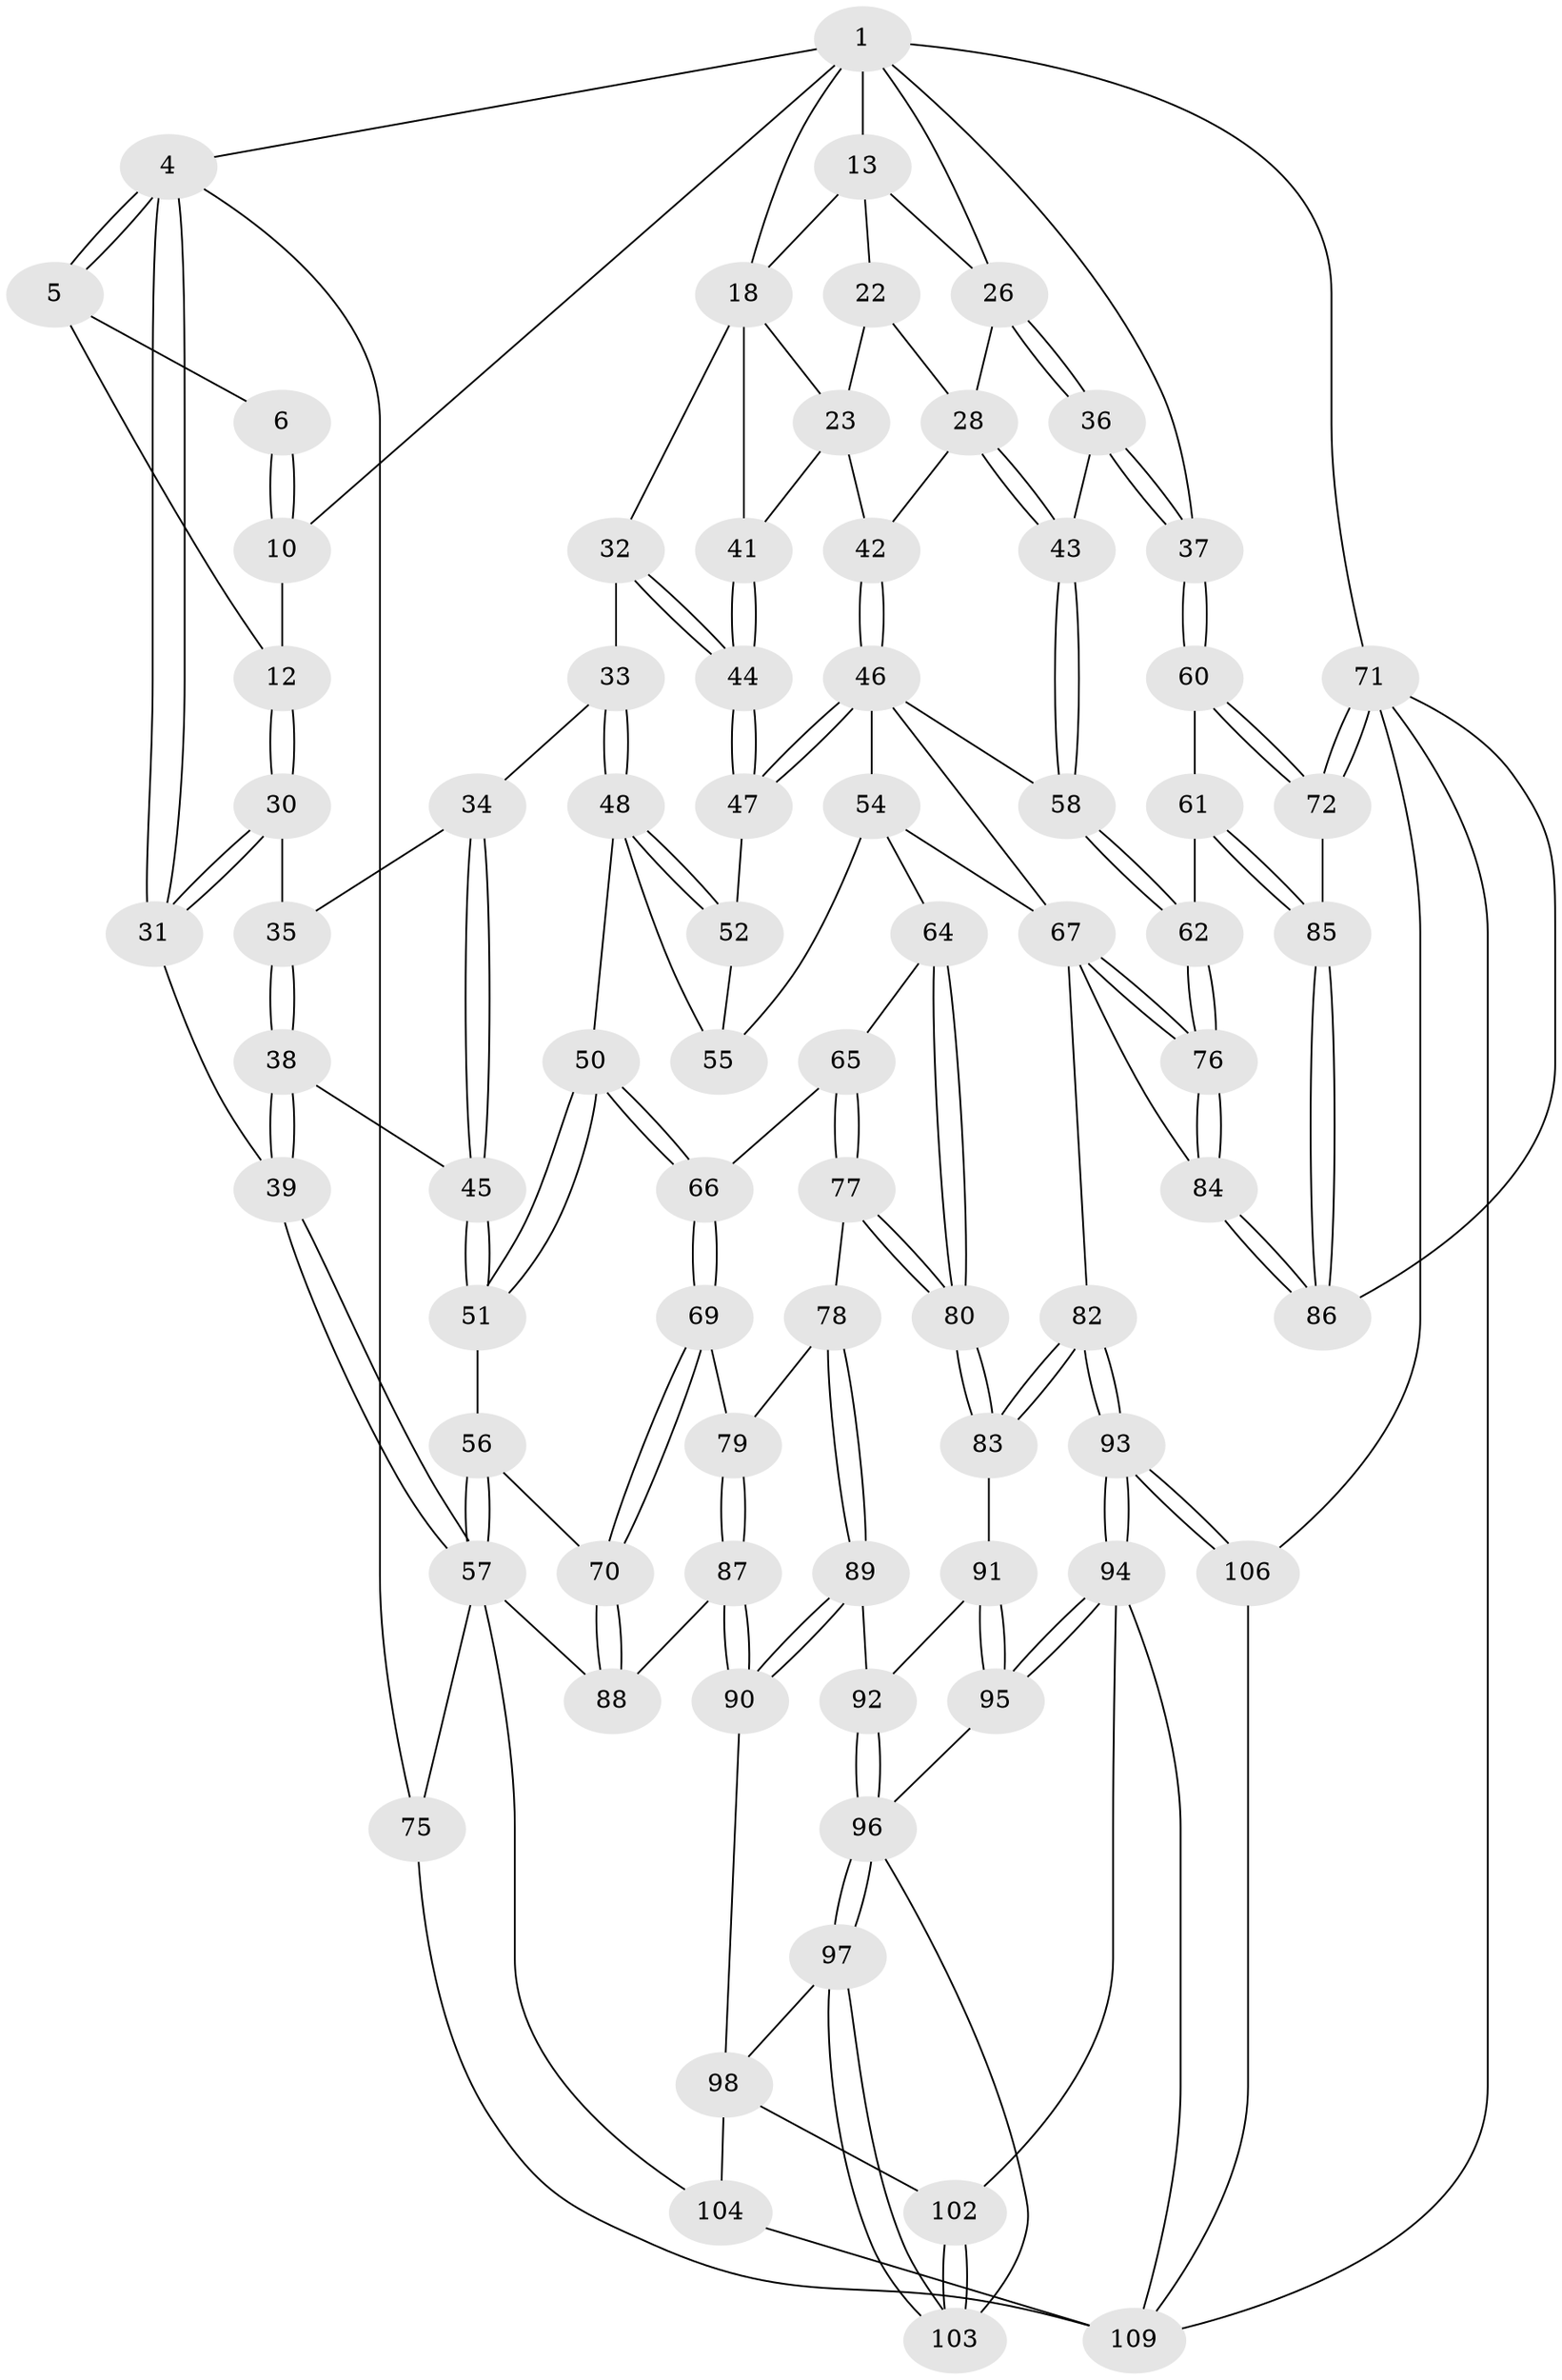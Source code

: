 // original degree distribution, {3: 0.018018018018018018, 5: 0.5585585585585585, 6: 0.1981981981981982, 4: 0.22522522522522523}
// Generated by graph-tools (version 1.1) at 2025/21/03/04/25 18:21:09]
// undirected, 77 vertices, 183 edges
graph export_dot {
graph [start="1"]
  node [color=gray90,style=filled];
  1 [pos="+0.38037593478662524+0",super="+7+2"];
  4 [pos="+0+0"];
  5 [pos="+0.12525148040366887+0"];
  6 [pos="+0.2642710979899648+0"];
  10 [pos="+0.2784497974857394+0.0038484498925569644",super="+11"];
  12 [pos="+0.14480520149994383+0.12236774103556089"];
  13 [pos="+0.4512780013520414+0.04641852187766696",super="+17+14"];
  18 [pos="+0.4494082453713942+0.1928190852016814",super="+19"];
  22 [pos="+0.522410290058861+0.1824952646622961"];
  23 [pos="+0.505867099762523+0.1903307226336267",super="+40"];
  26 [pos="+0.8336013100032416+0.17079704569265702",super="+27"];
  28 [pos="+0.6837856271622972+0.340279640630929",super="+29"];
  30 [pos="+0.11831868782533017+0.1465277122189875"];
  31 [pos="+0+0.16950581663583694"];
  32 [pos="+0.3446532095542956+0.23362400768696015"];
  33 [pos="+0.3014710396162878+0.29143478156732305"];
  34 [pos="+0.2095319242062672+0.2958145849120471"];
  35 [pos="+0.12558598629484596+0.1814899662976439"];
  36 [pos="+0.8830814229817882+0.24077734944166077"];
  37 [pos="+1+0.3262459343978397"];
  38 [pos="+0.08718102138766978+0.3225410924145614"];
  39 [pos="+0+0.3003991385704809"];
  41 [pos="+0.4740792217853871+0.32740168244363704"];
  42 [pos="+0.5645845249666036+0.3822758057266821"];
  43 [pos="+0.7167675440666857+0.36417936963557"];
  44 [pos="+0.4248267725583358+0.35606614739152953"];
  45 [pos="+0.13943603940384916+0.37674819333914444"];
  46 [pos="+0.5331046229222283+0.43116410125606325",super="+53"];
  47 [pos="+0.42179531619046623+0.37280973496782854"];
  48 [pos="+0.30748624005863634+0.38804787932214097",super="+49"];
  50 [pos="+0.2657113083765635+0.50125254333153"];
  51 [pos="+0.1478330476284303+0.467411891454682"];
  52 [pos="+0.4169751768861184+0.3772679105723762"];
  54 [pos="+0.5121048511307835+0.4897146396139018",super="+63"];
  55 [pos="+0.41350658004819346+0.43649585335387453"];
  56 [pos="+0.11953686862144368+0.48119835773576897"];
  57 [pos="+0+0.4955699732750576",super="+73"];
  58 [pos="+0.7443674557917348+0.4138124556989046"];
  60 [pos="+1+0.46588537145381964"];
  61 [pos="+1+0.4739683377592085"];
  62 [pos="+0.8704565397766632+0.49638894187129223"];
  64 [pos="+0.4241075875269665+0.5726948199867767"];
  65 [pos="+0.2896490875362583+0.5321912740630349"];
  66 [pos="+0.2742418552442578+0.5179066625441856"];
  67 [pos="+0.6468266308649923+0.5922771499428962",super="+68"];
  69 [pos="+0.18172136771766267+0.6526990491237568"];
  70 [pos="+0.1005239322425946+0.682855265151067"];
  71 [pos="+1+0.9319058727580805",super="+105"];
  72 [pos="+1+0.7316042503930197"];
  75 [pos="+0+1"];
  76 [pos="+0.7336820512631104+0.7084666041925707"];
  77 [pos="+0.2992236928782904+0.6812726417776025"];
  78 [pos="+0.26842760274118294+0.7075004964782684"];
  79 [pos="+0.23681586797463147+0.6954793208481019"];
  80 [pos="+0.38255403302988933+0.7160714382707513"];
  82 [pos="+0.4526795726368626+0.7670117450463948"];
  83 [pos="+0.3960994805207733+0.7398029909654652"];
  84 [pos="+0.7316356845475681+0.7693388476423898"];
  85 [pos="+0.8467282340518864+0.802271256781355"];
  86 [pos="+0.7500824844218079+0.8538811023972124"];
  87 [pos="+0.13006822875695603+0.7683303785398554"];
  88 [pos="+0.0778992819289544+0.7099672464502368"];
  89 [pos="+0.25817168124944995+0.7660630833271712"];
  90 [pos="+0.14848553182751845+0.7952067541807956"];
  91 [pos="+0.3645087062140496+0.7647056567943963"];
  92 [pos="+0.2660149445947416+0.7738733944556946"];
  93 [pos="+0.5100308123450632+0.881158985746367"];
  94 [pos="+0.42769290078114447+0.8958361350977917",super="+101"];
  95 [pos="+0.34373403856985624+0.810056611538443"];
  96 [pos="+0.27709722146782606+0.8043417482144692",super="+100"];
  97 [pos="+0.27095254231901256+0.8474159250454166"];
  98 [pos="+0.2115169619651063+0.8584049355976053",super="+99+107"];
  102 [pos="+0.32487861881039304+0.9206227718968699"];
  103 [pos="+0.32070272702237407+0.9107999775973633"];
  104 [pos="+0.1217254403464028+0.8619855863205127",super="+108"];
  106 [pos="+0.6957123793626446+0.9813326689819407"];
  109 [pos="+0.3000565875731211+1",super="+111+110"];
  1 -- 10 [weight=2];
  1 -- 13 [weight=3];
  1 -- 18;
  1 -- 4;
  1 -- 37;
  1 -- 71;
  1 -- 26;
  4 -- 5;
  4 -- 5;
  4 -- 31;
  4 -- 31;
  4 -- 75;
  5 -- 6;
  5 -- 12;
  6 -- 10;
  6 -- 10;
  10 -- 12;
  12 -- 30;
  12 -- 30;
  13 -- 18;
  13 -- 26;
  13 -- 22;
  18 -- 23;
  18 -- 32;
  18 -- 41;
  22 -- 23;
  22 -- 28;
  23 -- 41;
  23 -- 42;
  26 -- 36;
  26 -- 36;
  26 -- 28;
  28 -- 43;
  28 -- 43;
  28 -- 42;
  30 -- 31;
  30 -- 31;
  30 -- 35;
  31 -- 39;
  32 -- 33;
  32 -- 44;
  32 -- 44;
  33 -- 34;
  33 -- 48;
  33 -- 48;
  34 -- 35;
  34 -- 45;
  34 -- 45;
  35 -- 38;
  35 -- 38;
  36 -- 37;
  36 -- 37;
  36 -- 43;
  37 -- 60;
  37 -- 60;
  38 -- 39;
  38 -- 39;
  38 -- 45;
  39 -- 57;
  39 -- 57;
  41 -- 44;
  41 -- 44;
  42 -- 46;
  42 -- 46;
  43 -- 58;
  43 -- 58;
  44 -- 47;
  44 -- 47;
  45 -- 51;
  45 -- 51;
  46 -- 47;
  46 -- 47;
  46 -- 54;
  46 -- 58;
  46 -- 67;
  47 -- 52;
  48 -- 52;
  48 -- 52;
  48 -- 50;
  48 -- 55;
  50 -- 51;
  50 -- 51;
  50 -- 66;
  50 -- 66;
  51 -- 56;
  52 -- 55;
  54 -- 55;
  54 -- 64;
  54 -- 67;
  56 -- 57;
  56 -- 57;
  56 -- 70;
  57 -- 88;
  57 -- 75;
  57 -- 104;
  58 -- 62;
  58 -- 62;
  60 -- 61;
  60 -- 72;
  60 -- 72;
  61 -- 62;
  61 -- 85;
  61 -- 85;
  62 -- 76;
  62 -- 76;
  64 -- 65;
  64 -- 80;
  64 -- 80;
  65 -- 66;
  65 -- 77;
  65 -- 77;
  66 -- 69;
  66 -- 69;
  67 -- 76;
  67 -- 76;
  67 -- 82;
  67 -- 84;
  69 -- 70;
  69 -- 70;
  69 -- 79;
  70 -- 88;
  70 -- 88;
  71 -- 72;
  71 -- 72;
  71 -- 109;
  71 -- 106;
  71 -- 86;
  72 -- 85;
  75 -- 109 [weight=2];
  76 -- 84;
  76 -- 84;
  77 -- 78;
  77 -- 80;
  77 -- 80;
  78 -- 79;
  78 -- 89;
  78 -- 89;
  79 -- 87;
  79 -- 87;
  80 -- 83;
  80 -- 83;
  82 -- 83;
  82 -- 83;
  82 -- 93;
  82 -- 93;
  83 -- 91;
  84 -- 86;
  84 -- 86;
  85 -- 86;
  85 -- 86;
  87 -- 88;
  87 -- 90;
  87 -- 90;
  89 -- 90;
  89 -- 90;
  89 -- 92;
  90 -- 98;
  91 -- 92;
  91 -- 95;
  91 -- 95;
  92 -- 96;
  92 -- 96;
  93 -- 94;
  93 -- 94;
  93 -- 106;
  93 -- 106;
  94 -- 95;
  94 -- 95;
  94 -- 102;
  94 -- 109;
  95 -- 96;
  96 -- 97;
  96 -- 97;
  96 -- 103;
  97 -- 98;
  97 -- 103;
  97 -- 103;
  98 -- 104 [weight=2];
  98 -- 102;
  102 -- 103;
  102 -- 103;
  104 -- 109;
  106 -- 109;
}
